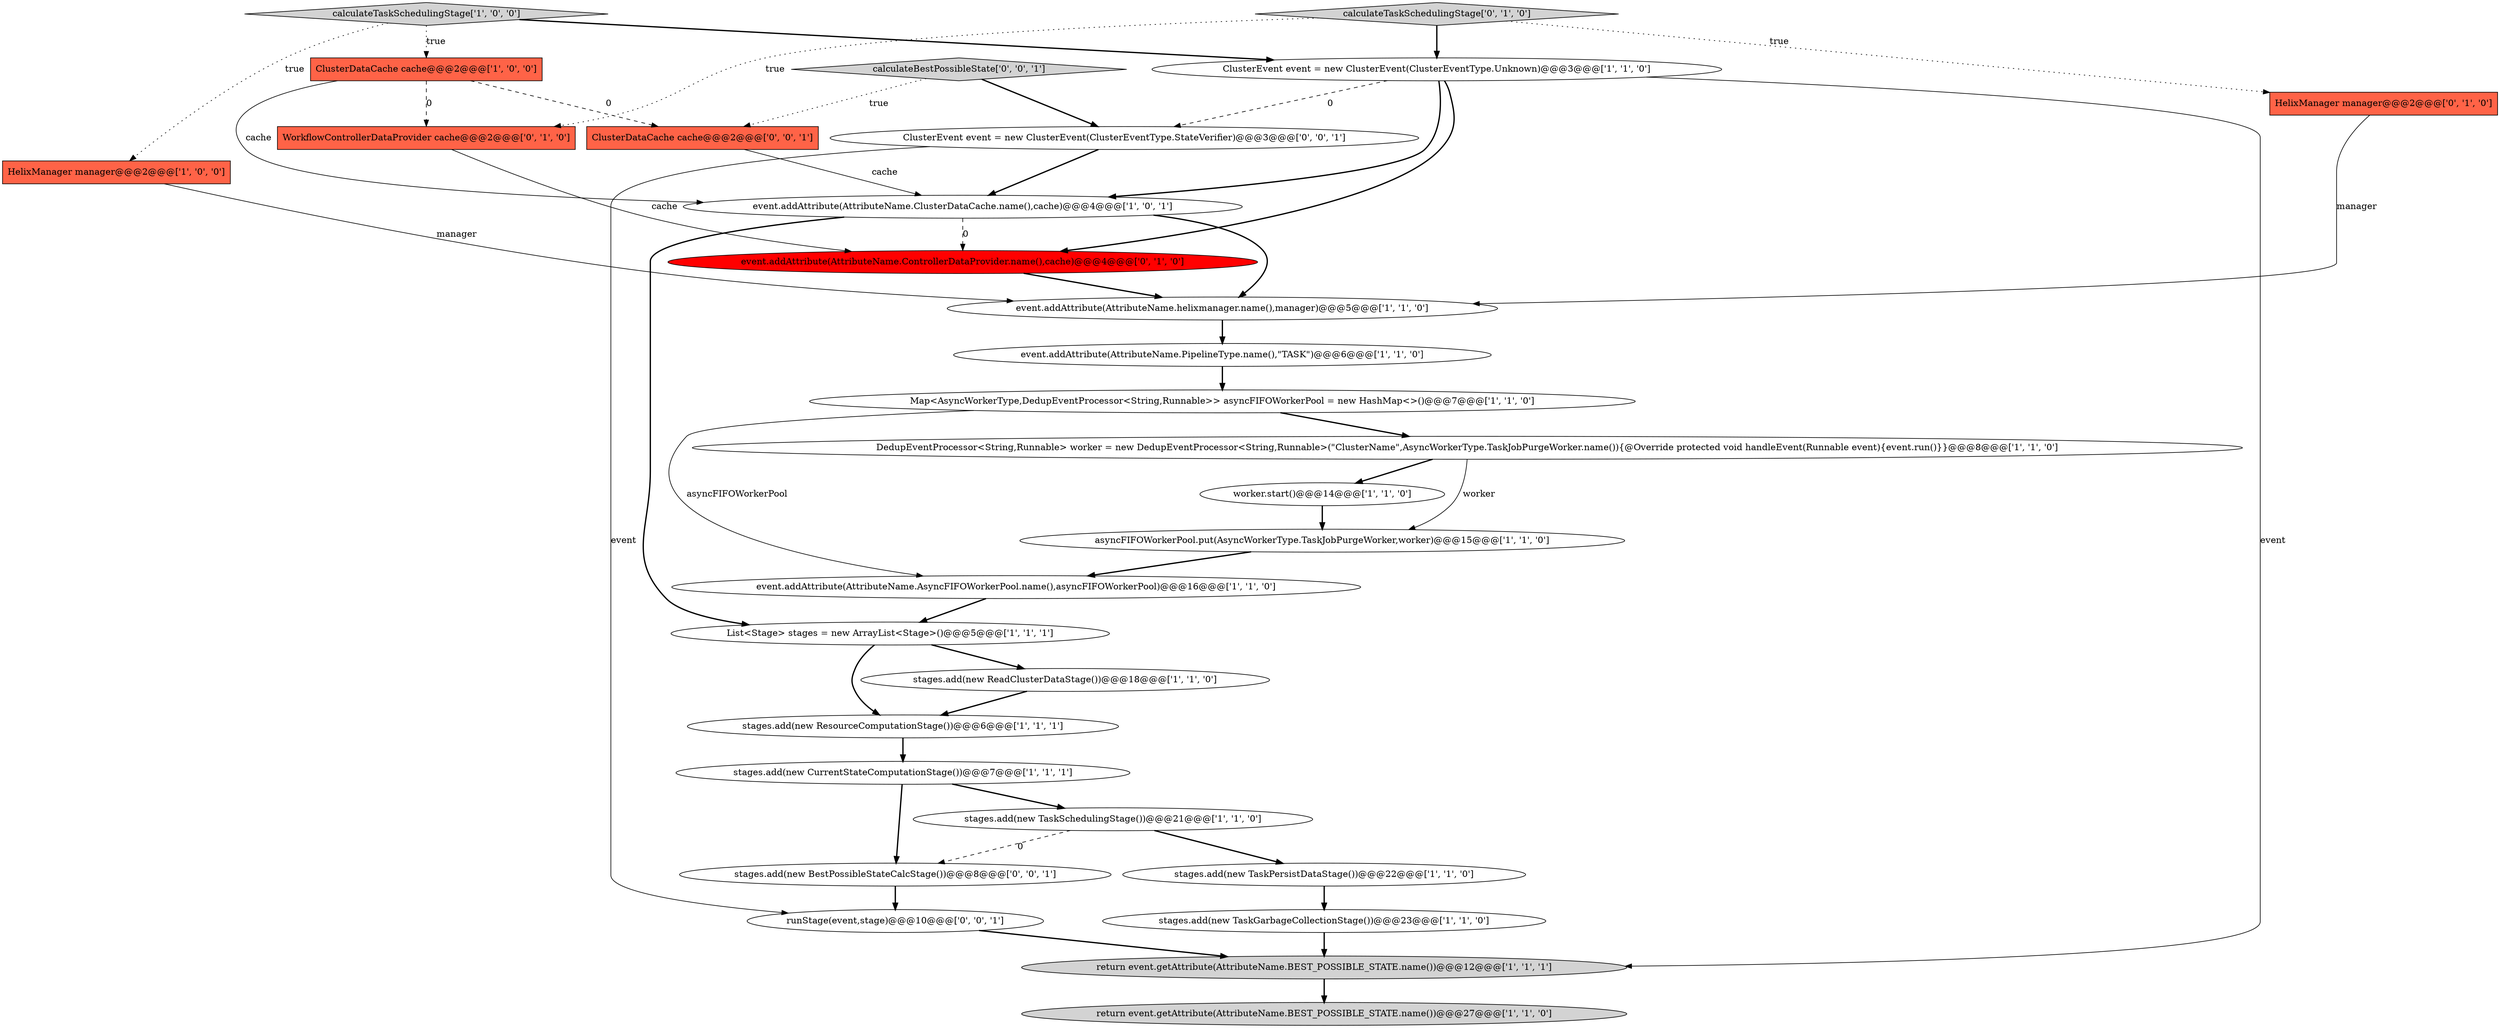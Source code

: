 digraph {
0 [style = filled, label = "event.addAttribute(AttributeName.PipelineType.name(),\"TASK\")@@@6@@@['1', '1', '0']", fillcolor = white, shape = ellipse image = "AAA0AAABBB1BBB"];
21 [style = filled, label = "HelixManager manager@@@2@@@['0', '1', '0']", fillcolor = tomato, shape = box image = "AAA0AAABBB2BBB"];
28 [style = filled, label = "runStage(event,stage)@@@10@@@['0', '0', '1']", fillcolor = white, shape = ellipse image = "AAA0AAABBB3BBB"];
22 [style = filled, label = "event.addAttribute(AttributeName.ControllerDataProvider.name(),cache)@@@4@@@['0', '1', '0']", fillcolor = red, shape = ellipse image = "AAA1AAABBB2BBB"];
15 [style = filled, label = "stages.add(new ReadClusterDataStage())@@@18@@@['1', '1', '0']", fillcolor = white, shape = ellipse image = "AAA0AAABBB1BBB"];
25 [style = filled, label = "ClusterDataCache cache@@@2@@@['0', '0', '1']", fillcolor = tomato, shape = box image = "AAA0AAABBB3BBB"];
13 [style = filled, label = "stages.add(new TaskGarbageCollectionStage())@@@23@@@['1', '1', '0']", fillcolor = white, shape = ellipse image = "AAA0AAABBB1BBB"];
2 [style = filled, label = "ClusterEvent event = new ClusterEvent(ClusterEventType.Unknown)@@@3@@@['1', '1', '0']", fillcolor = white, shape = ellipse image = "AAA0AAABBB1BBB"];
9 [style = filled, label = "stages.add(new TaskSchedulingStage())@@@21@@@['1', '1', '0']", fillcolor = white, shape = ellipse image = "AAA0AAABBB1BBB"];
3 [style = filled, label = "HelixManager manager@@@2@@@['1', '0', '0']", fillcolor = tomato, shape = box image = "AAA0AAABBB1BBB"];
27 [style = filled, label = "calculateBestPossibleState['0', '0', '1']", fillcolor = lightgray, shape = diamond image = "AAA0AAABBB3BBB"];
16 [style = filled, label = "stages.add(new CurrentStateComputationStage())@@@7@@@['1', '1', '1']", fillcolor = white, shape = ellipse image = "AAA0AAABBB1BBB"];
5 [style = filled, label = "event.addAttribute(AttributeName.ClusterDataCache.name(),cache)@@@4@@@['1', '0', '1']", fillcolor = white, shape = ellipse image = "AAA0AAABBB1BBB"];
24 [style = filled, label = "WorkflowControllerDataProvider cache@@@2@@@['0', '1', '0']", fillcolor = tomato, shape = box image = "AAA1AAABBB2BBB"];
20 [style = filled, label = "List<Stage> stages = new ArrayList<Stage>()@@@5@@@['1', '1', '1']", fillcolor = white, shape = ellipse image = "AAA0AAABBB1BBB"];
10 [style = filled, label = "return event.getAttribute(AttributeName.BEST_POSSIBLE_STATE.name())@@@12@@@['1', '1', '1']", fillcolor = lightgray, shape = ellipse image = "AAA0AAABBB1BBB"];
6 [style = filled, label = "DedupEventProcessor<String,Runnable> worker = new DedupEventProcessor<String,Runnable>(\"ClusterName\",AsyncWorkerType.TaskJobPurgeWorker.name()){@Override protected void handleEvent(Runnable event){event.run()}}@@@8@@@['1', '1', '0']", fillcolor = white, shape = ellipse image = "AAA0AAABBB1BBB"];
11 [style = filled, label = "stages.add(new TaskPersistDataStage())@@@22@@@['1', '1', '0']", fillcolor = white, shape = ellipse image = "AAA0AAABBB1BBB"];
8 [style = filled, label = "event.addAttribute(AttributeName.helixmanager.name(),manager)@@@5@@@['1', '1', '0']", fillcolor = white, shape = ellipse image = "AAA0AAABBB1BBB"];
17 [style = filled, label = "stages.add(new ResourceComputationStage())@@@6@@@['1', '1', '1']", fillcolor = white, shape = ellipse image = "AAA0AAABBB1BBB"];
12 [style = filled, label = "calculateTaskSchedulingStage['1', '0', '0']", fillcolor = lightgray, shape = diamond image = "AAA0AAABBB1BBB"];
29 [style = filled, label = "stages.add(new BestPossibleStateCalcStage())@@@8@@@['0', '0', '1']", fillcolor = white, shape = ellipse image = "AAA0AAABBB3BBB"];
7 [style = filled, label = "event.addAttribute(AttributeName.AsyncFIFOWorkerPool.name(),asyncFIFOWorkerPool)@@@16@@@['1', '1', '0']", fillcolor = white, shape = ellipse image = "AAA0AAABBB1BBB"];
14 [style = filled, label = "ClusterDataCache cache@@@2@@@['1', '0', '0']", fillcolor = tomato, shape = box image = "AAA1AAABBB1BBB"];
4 [style = filled, label = "worker.start()@@@14@@@['1', '1', '0']", fillcolor = white, shape = ellipse image = "AAA0AAABBB1BBB"];
23 [style = filled, label = "calculateTaskSchedulingStage['0', '1', '0']", fillcolor = lightgray, shape = diamond image = "AAA0AAABBB2BBB"];
18 [style = filled, label = "return event.getAttribute(AttributeName.BEST_POSSIBLE_STATE.name())@@@27@@@['1', '1', '0']", fillcolor = lightgray, shape = ellipse image = "AAA0AAABBB1BBB"];
26 [style = filled, label = "ClusterEvent event = new ClusterEvent(ClusterEventType.StateVerifier)@@@3@@@['0', '0', '1']", fillcolor = white, shape = ellipse image = "AAA0AAABBB3BBB"];
1 [style = filled, label = "asyncFIFOWorkerPool.put(AsyncWorkerType.TaskJobPurgeWorker,worker)@@@15@@@['1', '1', '0']", fillcolor = white, shape = ellipse image = "AAA0AAABBB1BBB"];
19 [style = filled, label = "Map<AsyncWorkerType,DedupEventProcessor<String,Runnable>> asyncFIFOWorkerPool = new HashMap<>()@@@7@@@['1', '1', '0']", fillcolor = white, shape = ellipse image = "AAA0AAABBB1BBB"];
14->24 [style = dashed, label="0"];
13->10 [style = bold, label=""];
10->18 [style = bold, label=""];
5->8 [style = bold, label=""];
12->3 [style = dotted, label="true"];
14->5 [style = solid, label="cache"];
20->17 [style = bold, label=""];
9->11 [style = bold, label=""];
28->10 [style = bold, label=""];
27->25 [style = dotted, label="true"];
5->20 [style = bold, label=""];
0->19 [style = bold, label=""];
26->5 [style = bold, label=""];
14->25 [style = dashed, label="0"];
16->29 [style = bold, label=""];
25->5 [style = solid, label="cache"];
23->21 [style = dotted, label="true"];
26->28 [style = solid, label="event"];
19->7 [style = solid, label="asyncFIFOWorkerPool"];
7->20 [style = bold, label=""];
19->6 [style = bold, label=""];
1->7 [style = bold, label=""];
21->8 [style = solid, label="manager"];
3->8 [style = solid, label="manager"];
29->28 [style = bold, label=""];
8->0 [style = bold, label=""];
22->8 [style = bold, label=""];
24->22 [style = solid, label="cache"];
6->4 [style = bold, label=""];
12->14 [style = dotted, label="true"];
15->17 [style = bold, label=""];
12->2 [style = bold, label=""];
9->29 [style = dashed, label="0"];
2->10 [style = solid, label="event"];
11->13 [style = bold, label=""];
4->1 [style = bold, label=""];
23->2 [style = bold, label=""];
2->26 [style = dashed, label="0"];
2->22 [style = bold, label=""];
20->15 [style = bold, label=""];
23->24 [style = dotted, label="true"];
6->1 [style = solid, label="worker"];
16->9 [style = bold, label=""];
17->16 [style = bold, label=""];
2->5 [style = bold, label=""];
27->26 [style = bold, label=""];
5->22 [style = dashed, label="0"];
}
